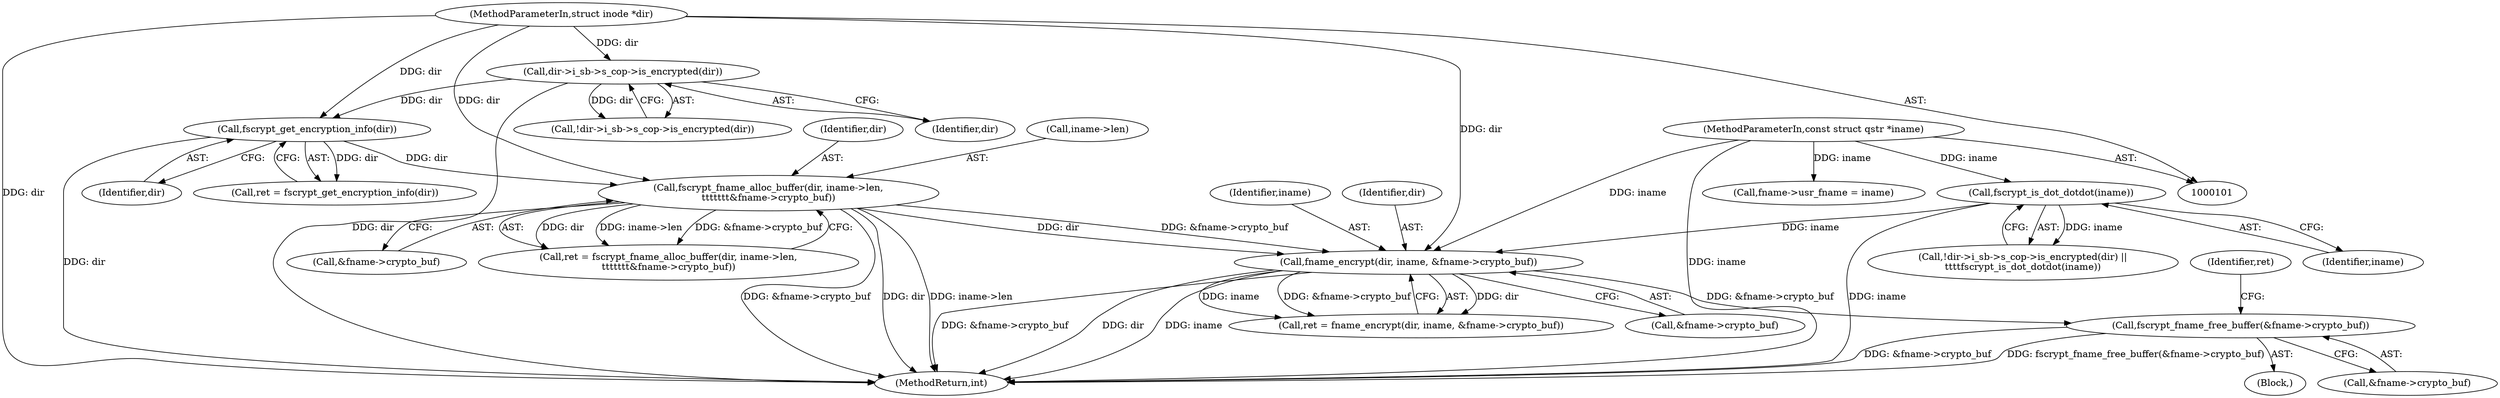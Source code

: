 digraph "0_linux_1b53cf9815bb4744958d41f3795d5d5a1d365e2d_0@API" {
"1000370" [label="(Call,fscrypt_fname_free_buffer(&fname->crypto_buf))"];
"1000190" [label="(Call,fname_encrypt(dir, iname, &fname->crypto_buf))"];
"1000175" [label="(Call,fscrypt_fname_alloc_buffer(dir, iname->len,\n\t\t\t\t\t\t\t&fname->crypto_buf))"];
"1000157" [label="(Call,fscrypt_get_encryption_info(dir))"];
"1000128" [label="(Call,dir->i_sb->s_cop->is_encrypted(dir))"];
"1000102" [label="(MethodParameterIn,struct inode *dir)"];
"1000130" [label="(Call,fscrypt_is_dot_dotdot(iname))"];
"1000103" [label="(MethodParameterIn,const struct qstr *iname)"];
"1000191" [label="(Identifier,dir)"];
"1000155" [label="(Call,ret = fscrypt_get_encryption_info(dir))"];
"1000180" [label="(Call,&fname->crypto_buf)"];
"1000193" [label="(Call,&fname->crypto_buf)"];
"1000173" [label="(Call,ret = fscrypt_fname_alloc_buffer(dir, iname->len,\n\t\t\t\t\t\t\t&fname->crypto_buf))"];
"1000376" [label="(Identifier,ret)"];
"1000176" [label="(Identifier,dir)"];
"1000177" [label="(Call,iname->len)"];
"1000157" [label="(Call,fscrypt_get_encryption_info(dir))"];
"1000127" [label="(Call,!dir->i_sb->s_cop->is_encrypted(dir))"];
"1000158" [label="(Identifier,dir)"];
"1000106" [label="(Block,)"];
"1000190" [label="(Call,fname_encrypt(dir, iname, &fname->crypto_buf))"];
"1000370" [label="(Call,fscrypt_fname_free_buffer(&fname->crypto_buf))"];
"1000129" [label="(Identifier,dir)"];
"1000371" [label="(Call,&fname->crypto_buf)"];
"1000188" [label="(Call,ret = fname_encrypt(dir, iname, &fname->crypto_buf))"];
"1000103" [label="(MethodParameterIn,const struct qstr *iname)"];
"1000126" [label="(Call,!dir->i_sb->s_cop->is_encrypted(dir) ||\n\t\t\t\tfscrypt_is_dot_dotdot(iname))"];
"1000377" [label="(MethodReturn,int)"];
"1000192" [label="(Identifier,iname)"];
"1000130" [label="(Call,fscrypt_is_dot_dotdot(iname))"];
"1000120" [label="(Call,fname->usr_fname = iname)"];
"1000102" [label="(MethodParameterIn,struct inode *dir)"];
"1000128" [label="(Call,dir->i_sb->s_cop->is_encrypted(dir))"];
"1000175" [label="(Call,fscrypt_fname_alloc_buffer(dir, iname->len,\n\t\t\t\t\t\t\t&fname->crypto_buf))"];
"1000131" [label="(Identifier,iname)"];
"1000370" -> "1000106"  [label="AST: "];
"1000370" -> "1000371"  [label="CFG: "];
"1000371" -> "1000370"  [label="AST: "];
"1000376" -> "1000370"  [label="CFG: "];
"1000370" -> "1000377"  [label="DDG: fscrypt_fname_free_buffer(&fname->crypto_buf)"];
"1000370" -> "1000377"  [label="DDG: &fname->crypto_buf"];
"1000190" -> "1000370"  [label="DDG: &fname->crypto_buf"];
"1000190" -> "1000188"  [label="AST: "];
"1000190" -> "1000193"  [label="CFG: "];
"1000191" -> "1000190"  [label="AST: "];
"1000192" -> "1000190"  [label="AST: "];
"1000193" -> "1000190"  [label="AST: "];
"1000188" -> "1000190"  [label="CFG: "];
"1000190" -> "1000377"  [label="DDG: dir"];
"1000190" -> "1000377"  [label="DDG: &fname->crypto_buf"];
"1000190" -> "1000377"  [label="DDG: iname"];
"1000190" -> "1000188"  [label="DDG: dir"];
"1000190" -> "1000188"  [label="DDG: iname"];
"1000190" -> "1000188"  [label="DDG: &fname->crypto_buf"];
"1000175" -> "1000190"  [label="DDG: dir"];
"1000175" -> "1000190"  [label="DDG: &fname->crypto_buf"];
"1000102" -> "1000190"  [label="DDG: dir"];
"1000130" -> "1000190"  [label="DDG: iname"];
"1000103" -> "1000190"  [label="DDG: iname"];
"1000175" -> "1000173"  [label="AST: "];
"1000175" -> "1000180"  [label="CFG: "];
"1000176" -> "1000175"  [label="AST: "];
"1000177" -> "1000175"  [label="AST: "];
"1000180" -> "1000175"  [label="AST: "];
"1000173" -> "1000175"  [label="CFG: "];
"1000175" -> "1000377"  [label="DDG: &fname->crypto_buf"];
"1000175" -> "1000377"  [label="DDG: dir"];
"1000175" -> "1000377"  [label="DDG: iname->len"];
"1000175" -> "1000173"  [label="DDG: dir"];
"1000175" -> "1000173"  [label="DDG: iname->len"];
"1000175" -> "1000173"  [label="DDG: &fname->crypto_buf"];
"1000157" -> "1000175"  [label="DDG: dir"];
"1000102" -> "1000175"  [label="DDG: dir"];
"1000157" -> "1000155"  [label="AST: "];
"1000157" -> "1000158"  [label="CFG: "];
"1000158" -> "1000157"  [label="AST: "];
"1000155" -> "1000157"  [label="CFG: "];
"1000157" -> "1000377"  [label="DDG: dir"];
"1000157" -> "1000155"  [label="DDG: dir"];
"1000128" -> "1000157"  [label="DDG: dir"];
"1000102" -> "1000157"  [label="DDG: dir"];
"1000128" -> "1000127"  [label="AST: "];
"1000128" -> "1000129"  [label="CFG: "];
"1000129" -> "1000128"  [label="AST: "];
"1000127" -> "1000128"  [label="CFG: "];
"1000128" -> "1000377"  [label="DDG: dir"];
"1000128" -> "1000127"  [label="DDG: dir"];
"1000102" -> "1000128"  [label="DDG: dir"];
"1000102" -> "1000101"  [label="AST: "];
"1000102" -> "1000377"  [label="DDG: dir"];
"1000130" -> "1000126"  [label="AST: "];
"1000130" -> "1000131"  [label="CFG: "];
"1000131" -> "1000130"  [label="AST: "];
"1000126" -> "1000130"  [label="CFG: "];
"1000130" -> "1000377"  [label="DDG: iname"];
"1000130" -> "1000126"  [label="DDG: iname"];
"1000103" -> "1000130"  [label="DDG: iname"];
"1000103" -> "1000101"  [label="AST: "];
"1000103" -> "1000377"  [label="DDG: iname"];
"1000103" -> "1000120"  [label="DDG: iname"];
}
